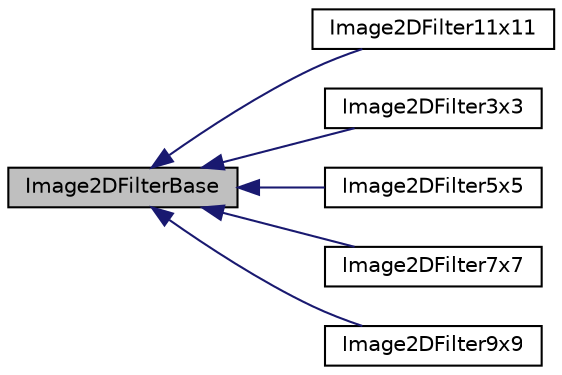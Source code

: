 digraph "Image2DFilterBase"
{
  edge [fontname="Helvetica",fontsize="10",labelfontname="Helvetica",labelfontsize="10"];
  node [fontname="Helvetica",fontsize="10",shape=record];
  rankdir="LR";
  Node1 [label="Image2DFilterBase",height=0.2,width=0.4,color="black", fillcolor="grey75", style="filled", fontcolor="black"];
  Node1 -> Node2 [dir="back",color="midnightblue",fontsize="10",style="solid",fontname="Helvetica"];
  Node2 [label="Image2DFilter11x11",height=0.2,width=0.4,color="black", fillcolor="white", style="filled",URL="$class_image2_d_filter11x11.html",tooltip="Image2DFilter11x11. "];
  Node1 -> Node3 [dir="back",color="midnightblue",fontsize="10",style="solid",fontname="Helvetica"];
  Node3 [label="Image2DFilter3x3",height=0.2,width=0.4,color="black", fillcolor="white", style="filled",URL="$class_image2_d_filter3x3.html",tooltip="Image2DFilter3x3. "];
  Node1 -> Node4 [dir="back",color="midnightblue",fontsize="10",style="solid",fontname="Helvetica"];
  Node4 [label="Image2DFilter5x5",height=0.2,width=0.4,color="black", fillcolor="white", style="filled",URL="$class_image2_d_filter5x5.html",tooltip="Image2DFilter5x5. "];
  Node1 -> Node5 [dir="back",color="midnightblue",fontsize="10",style="solid",fontname="Helvetica"];
  Node5 [label="Image2DFilter7x7",height=0.2,width=0.4,color="black", fillcolor="white", style="filled",URL="$class_image2_d_filter7x7.html",tooltip="Image2DFilter7x7. "];
  Node1 -> Node6 [dir="back",color="midnightblue",fontsize="10",style="solid",fontname="Helvetica"];
  Node6 [label="Image2DFilter9x9",height=0.2,width=0.4,color="black", fillcolor="white", style="filled",URL="$class_image2_d_filter9x9.html",tooltip="Image2DFilter9x9. "];
}
